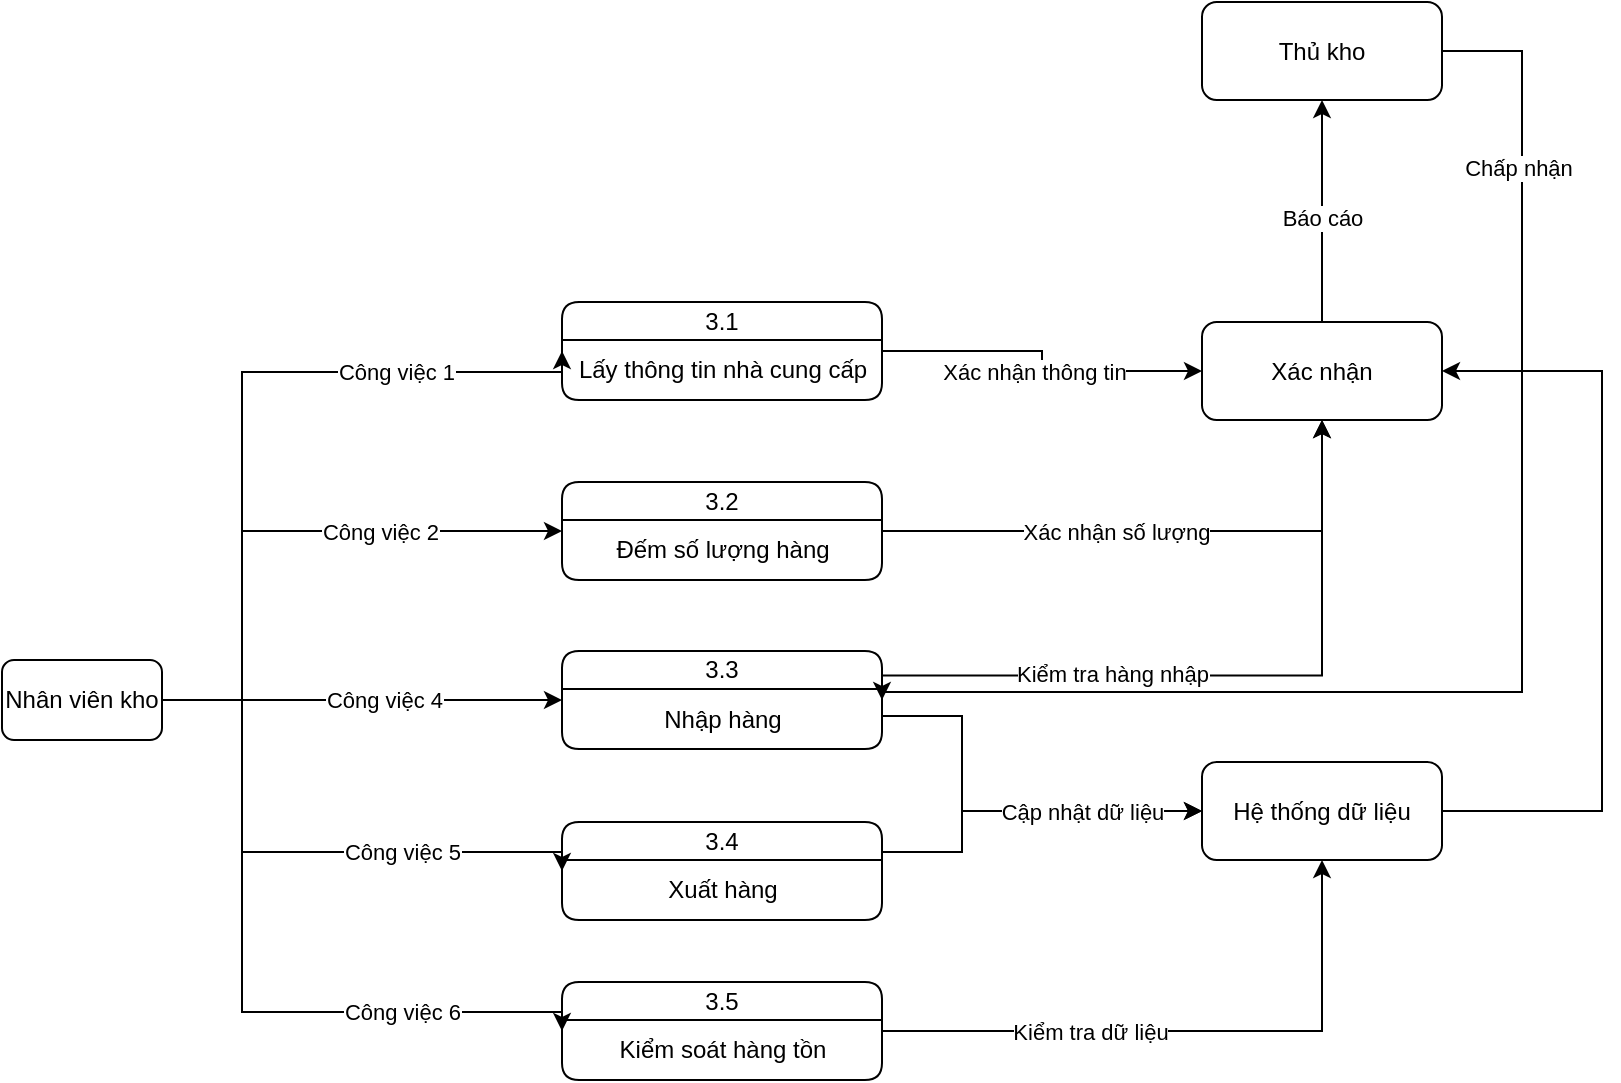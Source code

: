 <mxfile version="20.5.3" type="github"><diagram id="jDiCQ6K3not6Lp66DAId" name="Page-1"><mxGraphModel dx="1422" dy="782" grid="1" gridSize="10" guides="1" tooltips="1" connect="1" arrows="1" fold="1" page="1" pageScale="1" pageWidth="850" pageHeight="1100" math="0" shadow="0"><root><mxCell id="0"/><mxCell id="1" parent="0"/><mxCell id="AIuGeXBI3ISIS_ihN_wv-3" value="Nhân viên kho" style="rounded=1;whiteSpace=wrap;html=1;fillStyle=hatch;" vertex="1" parent="1"><mxGeometry x="40" y="749" width="80" height="40" as="geometry"/></mxCell><mxCell id="AIuGeXBI3ISIS_ihN_wv-4" style="rounded=0;orthogonalLoop=1;jettySize=auto;html=1;labelBorderColor=none;entryX=0;entryY=0.5;entryDx=0;entryDy=0;exitX=1;exitY=0.5;exitDx=0;exitDy=0;edgeStyle=orthogonalEdgeStyle;" edge="1" parent="1" source="AIuGeXBI3ISIS_ihN_wv-3" target="AIuGeXBI3ISIS_ihN_wv-10"><mxGeometry relative="1" as="geometry"><Array as="points"><mxPoint x="160" y="769"/><mxPoint x="160" y="605"/></Array><mxPoint x="120" y="519" as="sourcePoint"/></mxGeometry></mxCell><mxCell id="AIuGeXBI3ISIS_ihN_wv-5" value="Công việc 1" style="edgeLabel;html=1;align=center;verticalAlign=middle;resizable=0;points=[];" vertex="1" connectable="0" parent="AIuGeXBI3ISIS_ihN_wv-4"><mxGeometry x="0.143" y="3" relative="1" as="geometry"><mxPoint x="67" y="3" as="offset"/></mxGeometry></mxCell><mxCell id="AIuGeXBI3ISIS_ihN_wv-8" style="edgeStyle=elbowEdgeStyle;rounded=0;orthogonalLoop=1;jettySize=auto;html=1;entryX=0;entryY=0.5;entryDx=0;entryDy=0;labelBorderColor=none;" edge="1" parent="1" source="AIuGeXBI3ISIS_ihN_wv-10" target="AIuGeXBI3ISIS_ihN_wv-42"><mxGeometry relative="1" as="geometry"/></mxCell><mxCell id="AIuGeXBI3ISIS_ihN_wv-9" value="Xác nhận thông tin" style="edgeLabel;html=1;align=center;verticalAlign=middle;resizable=0;points=[];" vertex="1" connectable="0" parent="AIuGeXBI3ISIS_ihN_wv-8"><mxGeometry x="0.167" relative="1" as="geometry"><mxPoint x="-13" as="offset"/></mxGeometry></mxCell><mxCell id="AIuGeXBI3ISIS_ihN_wv-10" value="3.1" style="swimlane;fontStyle=0;childLayout=stackLayout;horizontal=1;startSize=19;horizontalStack=0;resizeParent=1;resizeParentMax=0;resizeLast=0;collapsible=1;marginBottom=0;whiteSpace=wrap;html=1;rounded=1;fillStyle=hatch;" vertex="1" parent="1"><mxGeometry x="320" y="570" width="160" height="49" as="geometry"/></mxCell><mxCell id="AIuGeXBI3ISIS_ihN_wv-11" style="edgeStyle=none;rounded=0;orthogonalLoop=1;jettySize=auto;html=1;labelBorderColor=none;" edge="1" parent="AIuGeXBI3ISIS_ihN_wv-10" source="AIuGeXBI3ISIS_ihN_wv-12" target="AIuGeXBI3ISIS_ihN_wv-10"><mxGeometry relative="1" as="geometry"/></mxCell><mxCell id="AIuGeXBI3ISIS_ihN_wv-12" value="&lt;div&gt;Lấy thông tin nhà cung cấp&lt;br&gt;&lt;/div&gt;" style="text;html=1;align=center;verticalAlign=middle;resizable=0;points=[];autosize=1;strokeColor=none;fillColor=none;" vertex="1" parent="AIuGeXBI3ISIS_ihN_wv-10"><mxGeometry y="19" width="160" height="30" as="geometry"/></mxCell><mxCell id="AIuGeXBI3ISIS_ihN_wv-13" style="edgeStyle=orthogonalEdgeStyle;rounded=0;orthogonalLoop=1;jettySize=auto;html=1;entryX=0.5;entryY=1;entryDx=0;entryDy=0;labelBorderColor=none;" edge="1" parent="1" source="AIuGeXBI3ISIS_ihN_wv-15" target="AIuGeXBI3ISIS_ihN_wv-42"><mxGeometry relative="1" as="geometry"/></mxCell><mxCell id="AIuGeXBI3ISIS_ihN_wv-14" value="Xác nhận số lượng" style="edgeLabel;html=1;align=center;verticalAlign=middle;resizable=0;points=[];" vertex="1" connectable="0" parent="AIuGeXBI3ISIS_ihN_wv-13"><mxGeometry x="-0.44" y="1" relative="1" as="geometry"><mxPoint x="40" y="1" as="offset"/></mxGeometry></mxCell><mxCell id="AIuGeXBI3ISIS_ihN_wv-15" value="3.2" style="swimlane;fontStyle=0;childLayout=stackLayout;horizontal=1;startSize=19;horizontalStack=0;resizeParent=1;resizeParentMax=0;resizeLast=0;collapsible=1;marginBottom=0;whiteSpace=wrap;html=1;rounded=1;fillStyle=hatch;" vertex="1" parent="1"><mxGeometry x="320" y="660" width="160" height="49" as="geometry"/></mxCell><mxCell id="AIuGeXBI3ISIS_ihN_wv-16" value="&lt;div&gt;Đếm số lượng hàng&lt;br&gt;&lt;/div&gt;" style="text;html=1;align=center;verticalAlign=middle;resizable=0;points=[];autosize=1;strokeColor=none;fillColor=none;" vertex="1" parent="AIuGeXBI3ISIS_ihN_wv-15"><mxGeometry y="19" width="160" height="30" as="geometry"/></mxCell><mxCell id="AIuGeXBI3ISIS_ihN_wv-17" style="edgeStyle=orthogonalEdgeStyle;rounded=0;orthogonalLoop=1;jettySize=auto;html=1;entryX=0.5;entryY=1;entryDx=0;entryDy=0;labelBorderColor=none;exitX=1;exitY=0.25;exitDx=0;exitDy=0;" edge="1" parent="1" source="AIuGeXBI3ISIS_ihN_wv-20" target="AIuGeXBI3ISIS_ihN_wv-42"><mxGeometry relative="1" as="geometry"/></mxCell><mxCell id="AIuGeXBI3ISIS_ihN_wv-18" value="Kiểm tra hàng nhập" style="edgeLabel;html=1;align=center;verticalAlign=middle;resizable=0;points=[];" vertex="1" connectable="0" parent="AIuGeXBI3ISIS_ihN_wv-17"><mxGeometry x="-0.306" y="1" relative="1" as="geometry"><mxPoint x="-6" as="offset"/></mxGeometry></mxCell><mxCell id="AIuGeXBI3ISIS_ihN_wv-19" style="edgeStyle=orthogonalEdgeStyle;rounded=0;orthogonalLoop=1;jettySize=auto;html=1;entryX=0;entryY=0.5;entryDx=0;entryDy=0;labelBorderColor=none;exitX=1;exitY=0.75;exitDx=0;exitDy=0;" edge="1" parent="1" source="AIuGeXBI3ISIS_ihN_wv-20" target="AIuGeXBI3ISIS_ihN_wv-39"><mxGeometry relative="1" as="geometry"><mxPoint x="430" y="780" as="sourcePoint"/><Array as="points"><mxPoint x="520" y="777"/><mxPoint x="520" y="825"/></Array></mxGeometry></mxCell><mxCell id="AIuGeXBI3ISIS_ihN_wv-20" value="3.3" style="swimlane;fontStyle=0;childLayout=stackLayout;horizontal=1;startSize=19;horizontalStack=0;resizeParent=1;resizeParentMax=0;resizeLast=0;collapsible=1;marginBottom=0;whiteSpace=wrap;html=1;rounded=1;fillStyle=hatch;" vertex="1" parent="1"><mxGeometry x="320" y="744.5" width="160" height="49" as="geometry"/></mxCell><mxCell id="AIuGeXBI3ISIS_ihN_wv-21" value="Nhập hàng" style="text;html=1;align=center;verticalAlign=middle;resizable=0;points=[];autosize=1;strokeColor=none;fillColor=none;" vertex="1" parent="AIuGeXBI3ISIS_ihN_wv-20"><mxGeometry y="19" width="160" height="30" as="geometry"/></mxCell><mxCell id="AIuGeXBI3ISIS_ihN_wv-22" style="edgeStyle=orthogonalEdgeStyle;rounded=0;orthogonalLoop=1;jettySize=auto;html=1;entryX=0;entryY=0.5;entryDx=0;entryDy=0;labelBorderColor=none;" edge="1" parent="1" source="AIuGeXBI3ISIS_ihN_wv-24" target="AIuGeXBI3ISIS_ihN_wv-39"><mxGeometry relative="1" as="geometry"><Array as="points"><mxPoint x="520" y="845"/><mxPoint x="520" y="825"/></Array></mxGeometry></mxCell><mxCell id="AIuGeXBI3ISIS_ihN_wv-23" value="Cập nhật dữ liệu" style="edgeLabel;html=1;align=center;verticalAlign=middle;resizable=0;points=[];" vertex="1" connectable="0" parent="AIuGeXBI3ISIS_ihN_wv-22"><mxGeometry x="0.212" y="-3" relative="1" as="geometry"><mxPoint x="11" y="-3" as="offset"/></mxGeometry></mxCell><mxCell id="AIuGeXBI3ISIS_ihN_wv-24" value="3.4" style="swimlane;fontStyle=0;childLayout=stackLayout;horizontal=1;startSize=19;horizontalStack=0;resizeParent=1;resizeParentMax=0;resizeLast=0;collapsible=1;marginBottom=0;whiteSpace=wrap;html=1;rounded=1;fillStyle=hatch;" vertex="1" parent="1"><mxGeometry x="320" y="830" width="160" height="49" as="geometry"/></mxCell><mxCell id="AIuGeXBI3ISIS_ihN_wv-25" value="Xuất hàng" style="text;html=1;align=center;verticalAlign=middle;resizable=0;points=[];autosize=1;strokeColor=none;fillColor=none;" vertex="1" parent="AIuGeXBI3ISIS_ihN_wv-24"><mxGeometry y="19" width="160" height="30" as="geometry"/></mxCell><mxCell id="AIuGeXBI3ISIS_ihN_wv-26" style="edgeStyle=orthogonalEdgeStyle;rounded=0;orthogonalLoop=1;jettySize=auto;html=1;entryX=0.5;entryY=1;entryDx=0;entryDy=0;labelBorderColor=none;" edge="1" parent="1" source="AIuGeXBI3ISIS_ihN_wv-28" target="AIuGeXBI3ISIS_ihN_wv-39"><mxGeometry relative="1" as="geometry"/></mxCell><mxCell id="AIuGeXBI3ISIS_ihN_wv-27" value="Kiểm tra dữ liệu" style="edgeLabel;html=1;align=center;verticalAlign=middle;resizable=0;points=[];" vertex="1" connectable="0" parent="AIuGeXBI3ISIS_ihN_wv-26"><mxGeometry x="-0.435" y="-1" relative="1" as="geometry"><mxPoint x="17" y="-1" as="offset"/></mxGeometry></mxCell><mxCell id="AIuGeXBI3ISIS_ihN_wv-28" value="3.5" style="swimlane;fontStyle=0;childLayout=stackLayout;horizontal=1;startSize=19;horizontalStack=0;resizeParent=1;resizeParentMax=0;resizeLast=0;collapsible=1;marginBottom=0;whiteSpace=wrap;html=1;rounded=1;fillStyle=hatch;" vertex="1" parent="1"><mxGeometry x="320" y="910" width="160" height="49" as="geometry"/></mxCell><mxCell id="AIuGeXBI3ISIS_ihN_wv-29" value="&lt;div&gt;Kiểm soát hàng tồn&lt;br&gt;&lt;/div&gt;" style="text;html=1;align=center;verticalAlign=middle;resizable=0;points=[];autosize=1;strokeColor=none;fillColor=none;" vertex="1" parent="AIuGeXBI3ISIS_ihN_wv-28"><mxGeometry y="19" width="160" height="30" as="geometry"/></mxCell><mxCell id="AIuGeXBI3ISIS_ihN_wv-30" style="rounded=0;orthogonalLoop=1;jettySize=auto;html=1;labelBorderColor=none;entryX=0;entryY=0.5;entryDx=0;entryDy=0;exitX=1;exitY=0.5;exitDx=0;exitDy=0;edgeStyle=orthogonalEdgeStyle;" edge="1" parent="1" source="AIuGeXBI3ISIS_ihN_wv-3" target="AIuGeXBI3ISIS_ihN_wv-15"><mxGeometry relative="1" as="geometry"><Array as="points"><mxPoint x="160" y="769"/><mxPoint x="160" y="685"/></Array><mxPoint x="120" y="519" as="sourcePoint"/></mxGeometry></mxCell><mxCell id="AIuGeXBI3ISIS_ihN_wv-31" value="Công việc 2" style="edgeLabel;html=1;align=center;verticalAlign=middle;resizable=0;points=[];" vertex="1" connectable="0" parent="AIuGeXBI3ISIS_ihN_wv-30"><mxGeometry x="0.588" y="-2" relative="1" as="geometry"><mxPoint x="-33" y="-2" as="offset"/></mxGeometry></mxCell><mxCell id="AIuGeXBI3ISIS_ihN_wv-32" style="rounded=0;orthogonalLoop=1;jettySize=auto;html=1;labelBorderColor=none;entryX=0;entryY=0.5;entryDx=0;entryDy=0;exitX=1;exitY=0.5;exitDx=0;exitDy=0;edgeStyle=orthogonalEdgeStyle;" edge="1" parent="1" source="AIuGeXBI3ISIS_ihN_wv-3" target="AIuGeXBI3ISIS_ihN_wv-20"><mxGeometry relative="1" as="geometry"><mxPoint x="120" y="519" as="sourcePoint"/></mxGeometry></mxCell><mxCell id="AIuGeXBI3ISIS_ihN_wv-33" value="Công việc 4" style="edgeLabel;html=1;align=center;verticalAlign=middle;resizable=0;points=[];" vertex="1" connectable="0" parent="AIuGeXBI3ISIS_ihN_wv-32"><mxGeometry x="0.673" y="-2" relative="1" as="geometry"><mxPoint x="-57" y="-2" as="offset"/></mxGeometry></mxCell><mxCell id="AIuGeXBI3ISIS_ihN_wv-34" style="rounded=0;orthogonalLoop=1;jettySize=auto;html=1;entryX=0;entryY=0.5;entryDx=0;entryDy=0;labelBorderColor=none;exitX=1;exitY=0.5;exitDx=0;exitDy=0;edgeStyle=orthogonalEdgeStyle;" edge="1" parent="1" source="AIuGeXBI3ISIS_ihN_wv-3" target="AIuGeXBI3ISIS_ihN_wv-24"><mxGeometry relative="1" as="geometry"><mxPoint x="120" y="519" as="sourcePoint"/><Array as="points"><mxPoint x="160" y="769"/><mxPoint x="160" y="845"/></Array></mxGeometry></mxCell><mxCell id="AIuGeXBI3ISIS_ihN_wv-35" value="Công việc 5" style="edgeLabel;html=1;align=center;verticalAlign=middle;resizable=0;points=[];" vertex="1" connectable="0" parent="AIuGeXBI3ISIS_ihN_wv-34"><mxGeometry x="0.706" y="-2" relative="1" as="geometry"><mxPoint x="-48" y="-2" as="offset"/></mxGeometry></mxCell><mxCell id="AIuGeXBI3ISIS_ihN_wv-36" style="rounded=0;orthogonalLoop=1;jettySize=auto;html=1;labelBorderColor=none;entryX=0;entryY=0.5;entryDx=0;entryDy=0;exitX=1;exitY=0.5;exitDx=0;exitDy=0;edgeStyle=orthogonalEdgeStyle;" edge="1" parent="1" source="AIuGeXBI3ISIS_ihN_wv-3" target="AIuGeXBI3ISIS_ihN_wv-28"><mxGeometry relative="1" as="geometry"><mxPoint x="501" y="910" as="targetPoint"/><Array as="points"><mxPoint x="160" y="769"/><mxPoint x="160" y="925"/></Array><mxPoint x="130" y="880" as="sourcePoint"/></mxGeometry></mxCell><mxCell id="AIuGeXBI3ISIS_ihN_wv-37" value="Công việc 6" style="edgeLabel;html=1;align=center;verticalAlign=middle;resizable=0;points=[];" vertex="1" connectable="0" parent="AIuGeXBI3ISIS_ihN_wv-36"><mxGeometry x="0.789" y="-2" relative="1" as="geometry"><mxPoint x="-51" y="-2" as="offset"/></mxGeometry></mxCell><mxCell id="AIuGeXBI3ISIS_ihN_wv-38" style="edgeStyle=orthogonalEdgeStyle;rounded=0;orthogonalLoop=1;jettySize=auto;html=1;entryX=1;entryY=0.5;entryDx=0;entryDy=0;labelBorderColor=none;exitX=1;exitY=0.5;exitDx=0;exitDy=0;" edge="1" parent="1" source="AIuGeXBI3ISIS_ihN_wv-39" target="AIuGeXBI3ISIS_ihN_wv-42"><mxGeometry relative="1" as="geometry"><Array as="points"><mxPoint x="840" y="825"/><mxPoint x="840" y="605"/></Array></mxGeometry></mxCell><mxCell id="AIuGeXBI3ISIS_ihN_wv-39" value="Hệ thống dữ liệu" style="rounded=1;whiteSpace=wrap;html=1;fillStyle=hatch;" vertex="1" parent="1"><mxGeometry x="640" y="800" width="120" height="49" as="geometry"/></mxCell><mxCell id="AIuGeXBI3ISIS_ihN_wv-40" style="edgeStyle=orthogonalEdgeStyle;rounded=0;orthogonalLoop=1;jettySize=auto;html=1;entryX=0.5;entryY=1;entryDx=0;entryDy=0;labelBorderColor=none;exitX=0.5;exitY=0;exitDx=0;exitDy=0;" edge="1" parent="1" source="AIuGeXBI3ISIS_ihN_wv-42" target="AIuGeXBI3ISIS_ihN_wv-45"><mxGeometry relative="1" as="geometry"/></mxCell><mxCell id="AIuGeXBI3ISIS_ihN_wv-41" value="Báo cáo" style="edgeLabel;html=1;align=center;verticalAlign=middle;resizable=0;points=[];" vertex="1" connectable="0" parent="AIuGeXBI3ISIS_ihN_wv-40"><mxGeometry x="0.261" y="2" relative="1" as="geometry"><mxPoint x="2" y="18" as="offset"/></mxGeometry></mxCell><mxCell id="AIuGeXBI3ISIS_ihN_wv-42" value="Xác nhận" style="rounded=1;whiteSpace=wrap;html=1;fillStyle=hatch;" vertex="1" parent="1"><mxGeometry x="640" y="580" width="120" height="49" as="geometry"/></mxCell><mxCell id="AIuGeXBI3ISIS_ihN_wv-43" style="edgeStyle=orthogonalEdgeStyle;rounded=0;orthogonalLoop=1;jettySize=auto;html=1;entryX=1;entryY=0.5;entryDx=0;entryDy=0;labelBorderColor=none;exitX=1;exitY=0.5;exitDx=0;exitDy=0;" edge="1" parent="1" source="AIuGeXBI3ISIS_ihN_wv-45" target="AIuGeXBI3ISIS_ihN_wv-20"><mxGeometry relative="1" as="geometry"><mxPoint x="800" y="480" as="sourcePoint"/><Array as="points"><mxPoint x="800" y="445"/><mxPoint x="800" y="765"/></Array></mxGeometry></mxCell><mxCell id="AIuGeXBI3ISIS_ihN_wv-44" value="Chấp nhận" style="edgeLabel;html=1;align=center;verticalAlign=middle;resizable=0;points=[];" vertex="1" connectable="0" parent="AIuGeXBI3ISIS_ihN_wv-43"><mxGeometry x="-0.654" y="-2" relative="1" as="geometry"><mxPoint y="-20" as="offset"/></mxGeometry></mxCell><mxCell id="AIuGeXBI3ISIS_ihN_wv-45" value="Thủ kho" style="rounded=1;whiteSpace=wrap;html=1;fillStyle=hatch;" vertex="1" parent="1"><mxGeometry x="640" y="420" width="120" height="49" as="geometry"/></mxCell></root></mxGraphModel></diagram></mxfile>